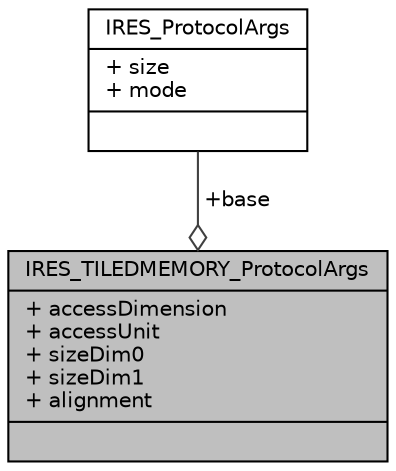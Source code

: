 digraph "IRES_TILEDMEMORY_ProtocolArgs"
{
  edge [fontname="Helvetica",fontsize="10",labelfontname="Helvetica",labelfontsize="10"];
  node [fontname="Helvetica",fontsize="10",shape=record];
  Node1 [label="{IRES_TILEDMEMORY_ProtocolArgs\n|+ accessDimension\l+ accessUnit\l+ sizeDim0\l+ sizeDim1\l+ alignment\l|}",height=0.2,width=0.4,color="black", fillcolor="grey75", style="filled", fontcolor="black"];
  Node2 -> Node1 [color="grey25",fontsize="10",style="solid",label=" +base" ,arrowhead="odiamond",fontname="Helvetica"];
  Node2 [label="{IRES_ProtocolArgs\n|+ size\l+ mode\l|}",height=0.2,width=0.4,color="black", fillcolor="white", style="filled",URL="$struct_i_r_e_s___protocol_args.html",tooltip="Abstract Protocol Arguments structure definition. Actual arguments passed by the algorithm to request..."];
}
